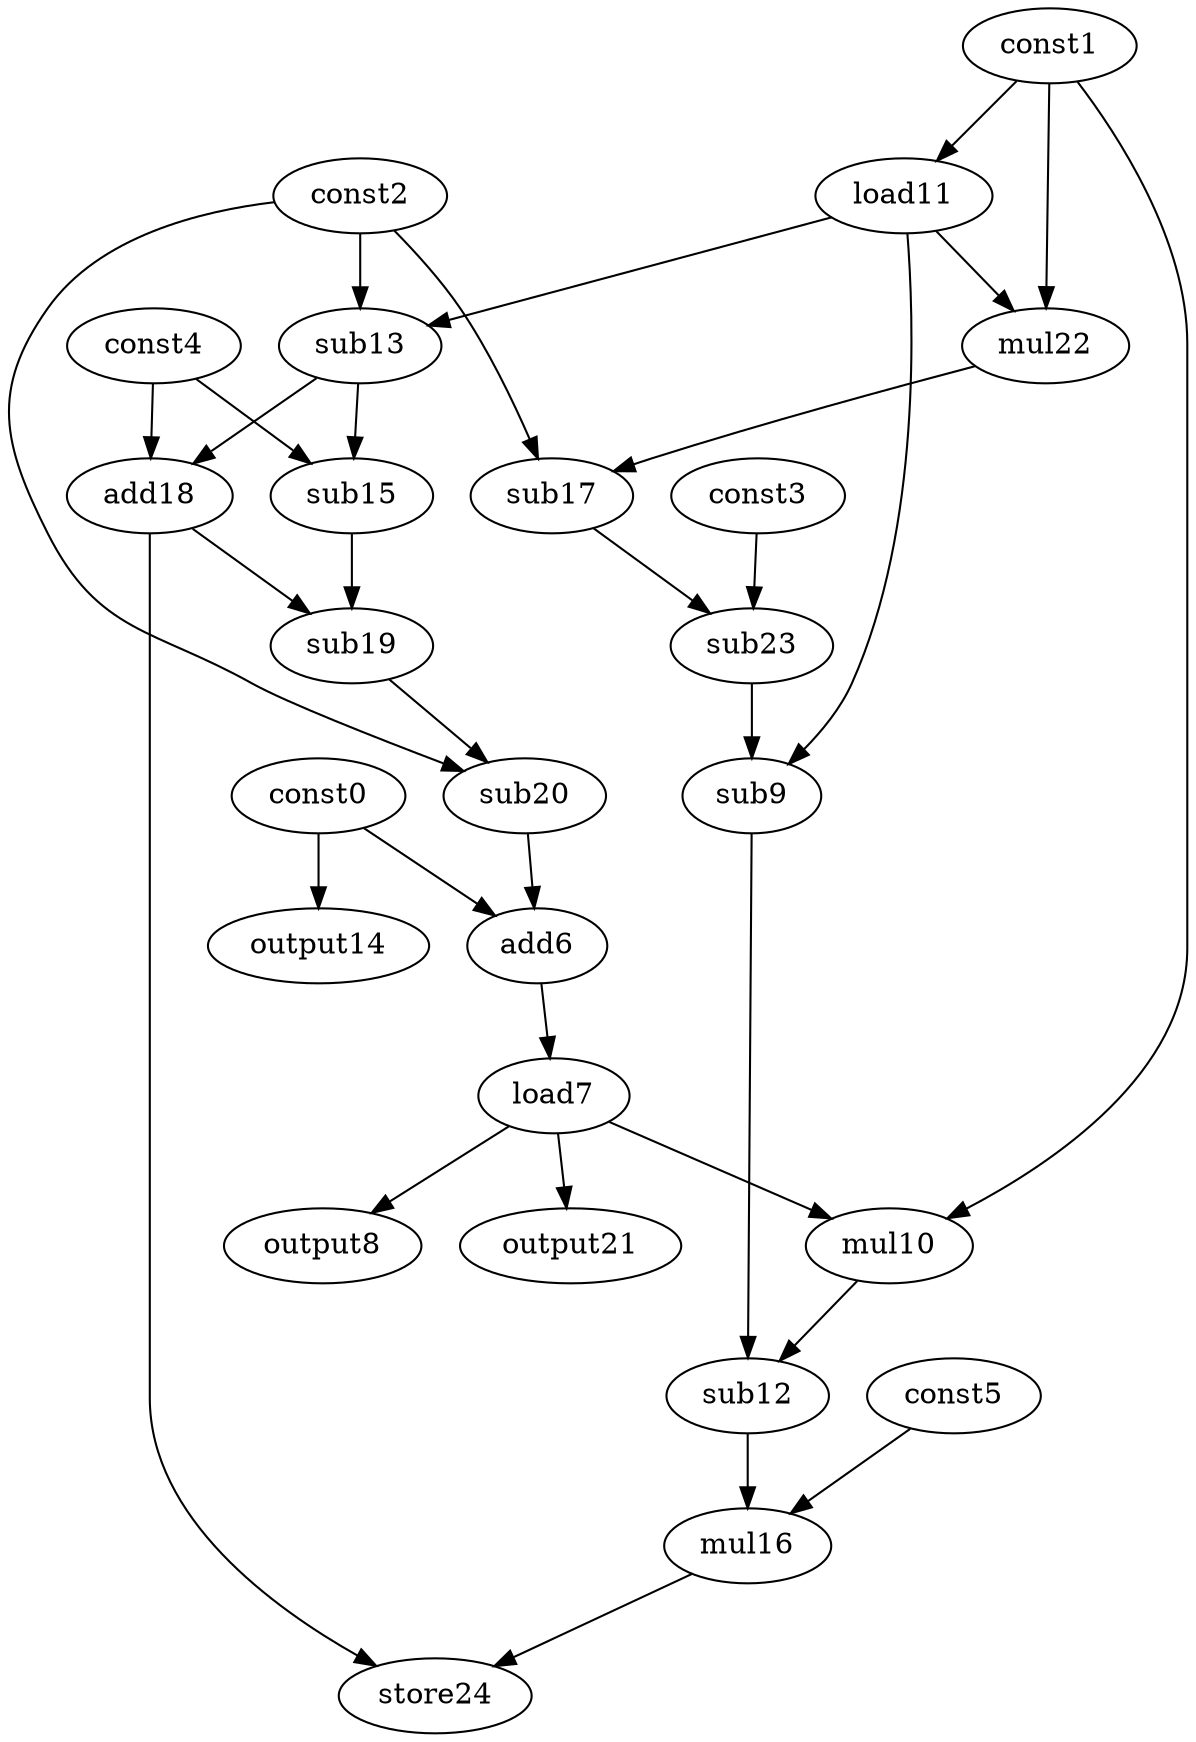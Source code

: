 digraph G { 
const0[opcode=const]; 
const1[opcode=const]; 
const2[opcode=const]; 
const3[opcode=const]; 
const4[opcode=const]; 
const5[opcode=const]; 
add6[opcode=add]; 
load7[opcode=load]; 
output8[opcode=output]; 
sub9[opcode=sub]; 
mul10[opcode=mul]; 
load11[opcode=load]; 
sub12[opcode=sub]; 
sub13[opcode=sub]; 
output14[opcode=output]; 
sub15[opcode=sub]; 
mul16[opcode=mul]; 
sub17[opcode=sub]; 
add18[opcode=add]; 
sub19[opcode=sub]; 
sub20[opcode=sub]; 
output21[opcode=output]; 
mul22[opcode=mul]; 
sub23[opcode=sub]; 
store24[opcode=store]; 
const1->load11[operand=0];
const0->output14[operand=0];
const2->sub13[operand=0];
load11->sub13[operand=1];
const1->mul22[operand=0];
load11->mul22[operand=1];
const4->sub15[operand=0];
sub13->sub15[operand=1];
const2->sub17[operand=0];
mul22->sub17[operand=1];
const4->add18[operand=0];
sub13->add18[operand=1];
add18->sub19[operand=0];
sub15->sub19[operand=1];
sub17->sub23[operand=0];
const3->sub23[operand=1];
load11->sub9[operand=0];
sub23->sub9[operand=1];
const2->sub20[operand=0];
sub19->sub20[operand=1];
const0->add6[operand=0];
sub20->add6[operand=1];
add6->load7[operand=0];
load7->output8[operand=0];
const1->mul10[operand=0];
load7->mul10[operand=1];
load7->output21[operand=0];
sub9->sub12[operand=0];
mul10->sub12[operand=1];
sub12->mul16[operand=0];
const5->mul16[operand=1];
mul16->store24[operand=0];
add18->store24[operand=1];
}
